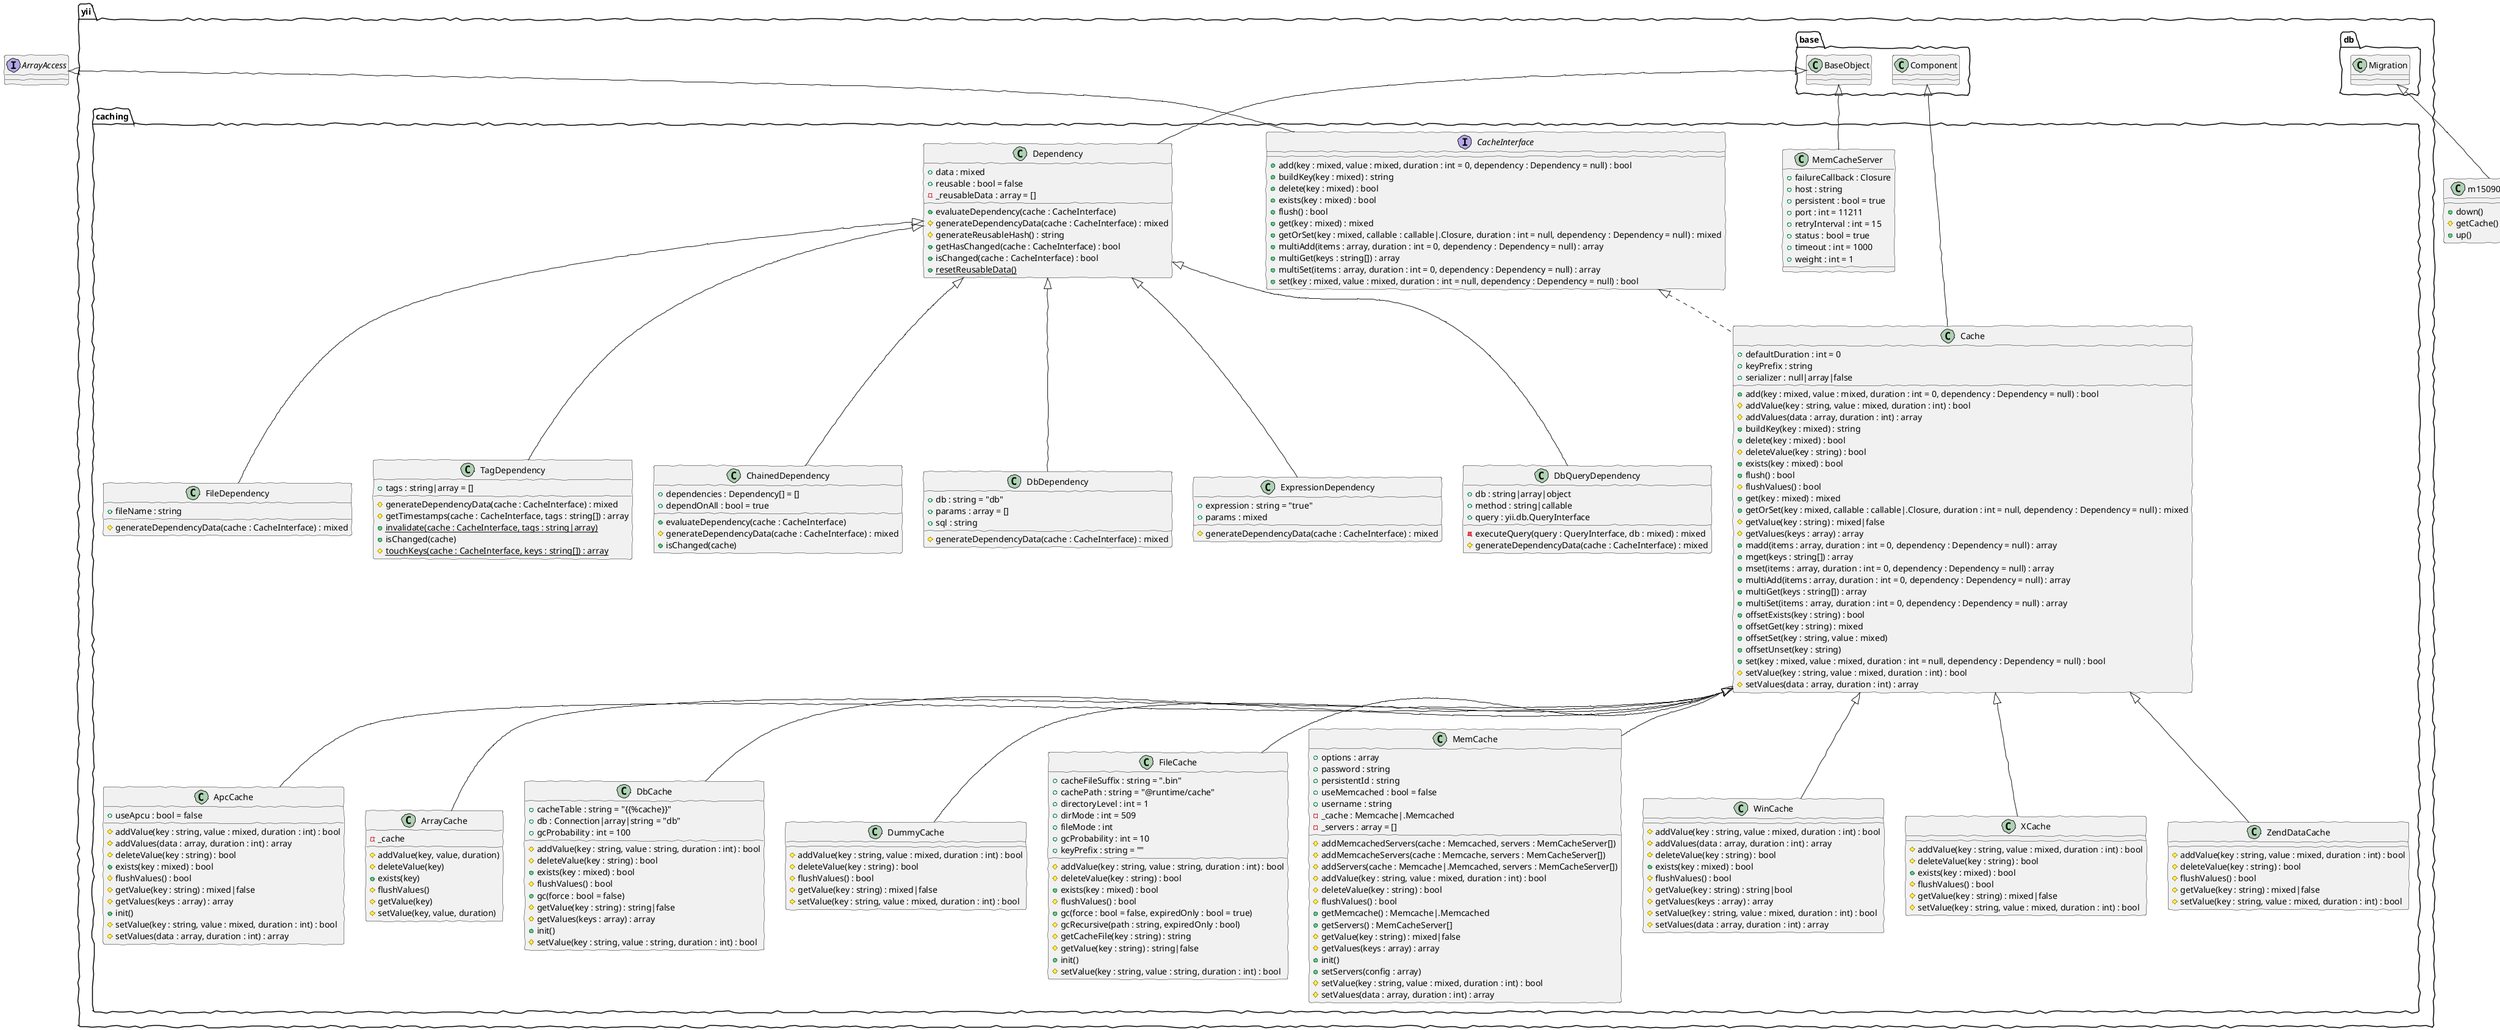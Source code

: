 @startuml
skinparam handwritten true
class yii.caching.ApcCache {
    +useApcu : bool = false
    #addValue(key : string, value : mixed, duration : int) : bool
    #addValues(data : array, duration : int) : array
    #deleteValue(key : string) : bool
    +exists(key : mixed) : bool
    #flushValues() : bool
    #getValue(key : string) : mixed|false
    #getValues(keys : array) : array
    +init()
    #setValue(key : string, value : mixed, duration : int) : bool
    #setValues(data : array, duration : int) : array
}
class yii.caching.ApcCache extends yii.caching.Cache
class yii.caching.ArrayCache {
    -_cache
    #addValue(key, value, duration)
    #deleteValue(key)
    +exists(key)
    #flushValues()
    #getValue(key)
    #setValue(key, value, duration)
}
class yii.caching.ArrayCache extends yii.caching.Cache
abstract class yii.caching.Cache {
    +defaultDuration : int = 0
    +keyPrefix : string
    +serializer : null|array|false
    +add(key : mixed, value : mixed, duration : int = 0, dependency : Dependency = null) : bool
    #addValue(key : string, value : mixed, duration : int) : bool
    #addValues(data : array, duration : int) : array
    +buildKey(key : mixed) : string
    +delete(key : mixed) : bool
    #deleteValue(key : string) : bool
    +exists(key : mixed) : bool
    +flush() : bool
    #flushValues() : bool
    +get(key : mixed) : mixed
    +getOrSet(key : mixed, callable : callable|.Closure, duration : int = null, dependency : Dependency = null) : mixed
    #getValue(key : string) : mixed|false
    #getValues(keys : array) : array
    +madd(items : array, duration : int = 0, dependency : Dependency = null) : array
    +mget(keys : string[]) : array
    +mset(items : array, duration : int = 0, dependency : Dependency = null) : array
    +multiAdd(items : array, duration : int = 0, dependency : Dependency = null) : array
    +multiGet(keys : string[]) : array
    +multiSet(items : array, duration : int = 0, dependency : Dependency = null) : array
    +offsetExists(key : string) : bool
    +offsetGet(key : string) : mixed
    +offsetSet(key : string, value : mixed)
    +offsetUnset(key : string)
    +set(key : mixed, value : mixed, duration : int = null, dependency : Dependency = null) : bool
    #setValue(key : string, value : mixed, duration : int) : bool
    #setValues(data : array, duration : int) : array
}
class yii.caching.Cache extends yii.base.Component
class yii.caching.Cache implements yii.caching.CacheInterface
interface yii.caching.CacheInterface {
    +add(key : mixed, value : mixed, duration : int = 0, dependency : Dependency = null) : bool
    +buildKey(key : mixed) : string
    +delete(key : mixed) : bool
    +exists(key : mixed) : bool
    +flush() : bool
    +get(key : mixed) : mixed
    +getOrSet(key : mixed, callable : callable|.Closure, duration : int = null, dependency : Dependency = null) : mixed
    +multiAdd(items : array, duration : int = 0, dependency : Dependency = null) : array
    +multiGet(keys : string[]) : array
    +multiSet(items : array, duration : int = 0, dependency : Dependency = null) : array
    +set(key : mixed, value : mixed, duration : int = null, dependency : Dependency = null) : bool
}
interface yii.caching.CacheInterface implements ArrayAccess
class yii.caching.ChainedDependency {
    +dependencies : Dependency[] = []
    +dependOnAll : bool = true
    +evaluateDependency(cache : CacheInterface)
    #generateDependencyData(cache : CacheInterface) : mixed
    +isChanged(cache)
}
class yii.caching.ChainedDependency extends yii.caching.Dependency
class yii.caching.DbCache {
    +cacheTable : string = "{{%cache}}"
    +db : Connection|array|string = "db"
    +gcProbability : int = 100
    #addValue(key : string, value : string, duration : int) : bool
    #deleteValue(key : string) : bool
    +exists(key : mixed) : bool
    #flushValues() : bool
    +gc(force : bool = false)
    #getValue(key : string) : string|false
    #getValues(keys : array) : array
    +init()
    #setValue(key : string, value : string, duration : int) : bool
}
class yii.caching.DbCache extends yii.caching.Cache
class yii.caching.DbDependency {
    +db : string = "db"
    +params : array = []
    +sql : string
    #generateDependencyData(cache : CacheInterface) : mixed
}
class yii.caching.DbDependency extends yii.caching.Dependency
class yii.caching.DbQueryDependency {
    +db : string|array|object
    +method : string|callable
    +query : yii.db.QueryInterface
    -executeQuery(query : QueryInterface, db : mixed) : mixed
    #generateDependencyData(cache : CacheInterface) : mixed
}
class yii.caching.DbQueryDependency extends yii.caching.Dependency
abstract class yii.caching.Dependency {
    +data : mixed
    +reusable : bool = false
    -_reusableData : array = []
    +evaluateDependency(cache : CacheInterface)
    #generateDependencyData(cache : CacheInterface) : mixed
    #generateReusableHash() : string
    +getHasChanged(cache : CacheInterface) : bool
    +isChanged(cache : CacheInterface) : bool
    +{static}resetReusableData()
}
class yii.caching.Dependency extends yii.base.BaseObject
class yii.caching.DummyCache {
    #addValue(key : string, value : mixed, duration : int) : bool
    #deleteValue(key : string) : bool
    #flushValues() : bool
    #getValue(key : string) : mixed|false
    #setValue(key : string, value : mixed, duration : int) : bool
}
class yii.caching.DummyCache extends yii.caching.Cache
class yii.caching.ExpressionDependency {
    +expression : string = "true"
    +params : mixed
    #generateDependencyData(cache : CacheInterface) : mixed
}
class yii.caching.ExpressionDependency extends yii.caching.Dependency
class yii.caching.FileCache {
    +cacheFileSuffix : string = ".bin"
    +cachePath : string = "@runtime/cache"
    +directoryLevel : int = 1
    +dirMode : int = 509
    +fileMode : int
    +gcProbability : int = 10
    +keyPrefix : string = ""
    #addValue(key : string, value : string, duration : int) : bool
    #deleteValue(key : string) : bool
    +exists(key : mixed) : bool
    #flushValues() : bool
    +gc(force : bool = false, expiredOnly : bool = true)
    #gcRecursive(path : string, expiredOnly : bool)
    #getCacheFile(key : string) : string
    #getValue(key : string) : string|false
    +init()
    #setValue(key : string, value : string, duration : int) : bool
}
class yii.caching.FileCache extends yii.caching.Cache
class yii.caching.FileDependency {
    +fileName : string
    #generateDependencyData(cache : CacheInterface) : mixed
}
class yii.caching.FileDependency extends yii.caching.Dependency
class yii.caching.MemCache {
    +options : array
    +password : string
    +persistentId : string
    +useMemcached : bool = false
    +username : string
    -_cache : Memcache|.Memcached
    -_servers : array = []
    #addMemcachedServers(cache : Memcached, servers : MemCacheServer[])
    #addMemcacheServers(cache : Memcache, servers : MemCacheServer[])
    #addServers(cache : Memcache|.Memcached, servers : MemCacheServer[])
    #addValue(key : string, value : mixed, duration : int) : bool
    #deleteValue(key : string) : bool
    #flushValues() : bool
    +getMemcache() : Memcache|.Memcached
    +getServers() : MemCacheServer[]
    #getValue(key : string) : mixed|false
    #getValues(keys : array) : array
    +init()
    +setServers(config : array)
    #setValue(key : string, value : mixed, duration : int) : bool
    #setValues(data : array, duration : int) : array
}
class yii.caching.MemCache extends yii.caching.Cache
class yii.caching.MemCacheServer {
    +failureCallback : Closure
    +host : string
    +persistent : bool = true
    +port : int = 11211
    +retryInterval : int = 15
    +status : bool = true
    +timeout : int = 1000
    +weight : int = 1
}
class yii.caching.MemCacheServer extends yii.base.BaseObject
class yii.caching.TagDependency {
    +tags : string|array = []
    #generateDependencyData(cache : CacheInterface) : mixed
    #getTimestamps(cache : CacheInterface, tags : string[]) : array
    +{static}invalidate(cache : CacheInterface, tags : string|array)
    +isChanged(cache)
    #{static}touchKeys(cache : CacheInterface, keys : string[]) : array
}
class yii.caching.TagDependency extends yii.caching.Dependency
class yii.caching.WinCache {
    #addValue(key : string, value : mixed, duration : int) : bool
    #addValues(data : array, duration : int) : array
    #deleteValue(key : string) : bool
    +exists(key : mixed) : bool
    #flushValues() : bool
    #getValue(key : string) : string|bool
    #getValues(keys : array) : array
    #setValue(key : string, value : mixed, duration : int) : bool
    #setValues(data : array, duration : int) : array
}
class yii.caching.WinCache extends yii.caching.Cache
class yii.caching.XCache {
    #addValue(key : string, value : mixed, duration : int) : bool
    #deleteValue(key : string) : bool
    +exists(key : mixed) : bool
    #flushValues() : bool
    #getValue(key : string) : mixed|false
    #setValue(key : string, value : mixed, duration : int) : bool
}
class yii.caching.XCache extends yii.caching.Cache
class yii.caching.ZendDataCache {
    #addValue(key : string, value : mixed, duration : int) : bool
    #deleteValue(key : string) : bool
    #flushValues() : bool
    #getValue(key : string) : mixed|false
    #setValue(key : string, value : mixed, duration : int) : bool
}
class yii.caching.ZendDataCache extends yii.caching.Cache
class m150909_153426_cache_init {
    +down()
    #getCache() : yii.caching.DbCache
    +up()
}
class m150909_153426_cache_init extends yii.db.Migration
@enduml
